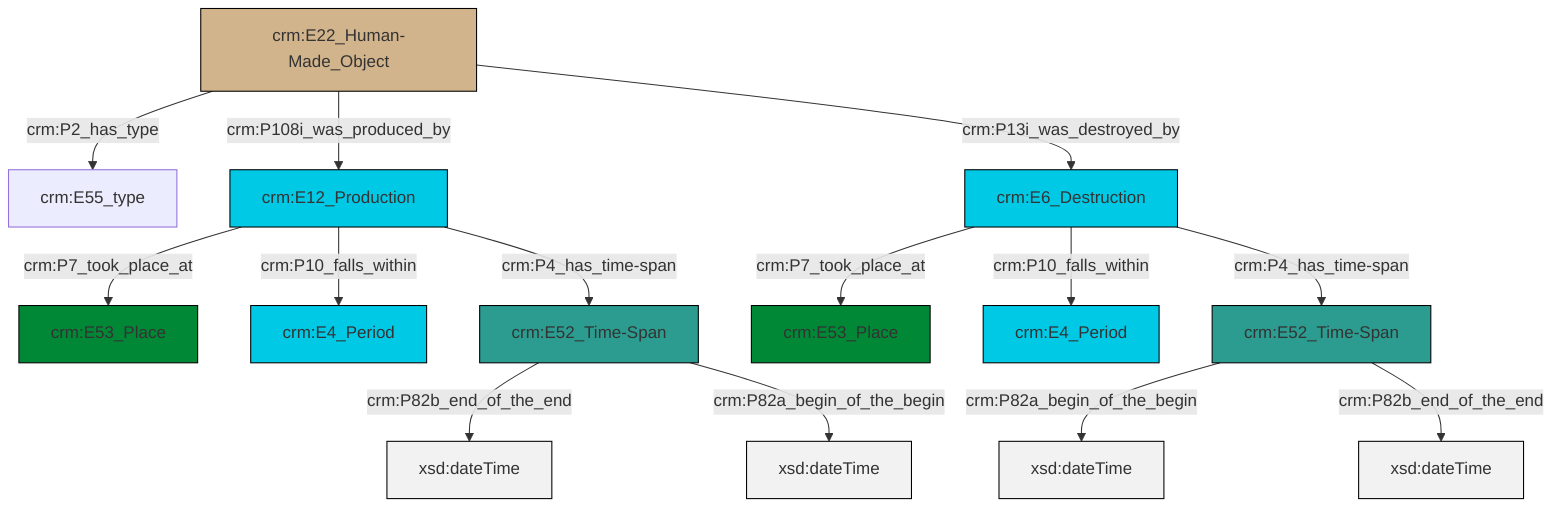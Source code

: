 graph TD
classDef Literal fill:#f2f2f2,stroke:#000000;
classDef CRM_Entity fill:#FFFFFF,stroke:#000000;
classDef Temporal_Entity fill:#00C9E6, stroke:#000000;
classDef Type fill:#E18312, stroke:#000000;
classDef Time-Span fill:#2C9C91, stroke:#000000;
classDef Appellation fill:#FFEB7F, stroke:#000000;
classDef Place fill:#008836, stroke:#000000;
classDef Persistent_Item fill:#B266B2, stroke:#000000;
classDef Conceptual_Object fill:#FFD700, stroke:#000000;
classDef Physical_Thing fill:#D2B48C, stroke:#000000;
classDef Actor fill:#f58aad, stroke:#000000;
classDef PC_Classes fill:#4ce600, stroke:#000000;
classDef Multi fill:#cccccc,stroke:#000000;

4["crm:E22_Human-Made_Object"]:::Physical_Thing -->|crm:P2_has_type| 5["crm:E55_type"]:::Default
6["crm:E12_Production"]:::Temporal_Entity -->|crm:P7_took_place_at| 2["crm:E53_Place"]:::Place
7["crm:E6_Destruction"]:::Temporal_Entity -->|crm:P7_took_place_at| 8["crm:E53_Place"]:::Place
11["crm:E52_Time-Span"]:::Time-Span -->|crm:P82a_begin_of_the_begin| 12[xsd:dateTime]:::Literal
4["crm:E22_Human-Made_Object"]:::Physical_Thing -->|crm:P108i_was_produced_by| 6["crm:E12_Production"]:::Temporal_Entity
11["crm:E52_Time-Span"]:::Time-Span -->|crm:P82b_end_of_the_end| 15[xsd:dateTime]:::Literal
0["crm:E52_Time-Span"]:::Time-Span -->|crm:P82b_end_of_the_end| 16[xsd:dateTime]:::Literal
7["crm:E6_Destruction"]:::Temporal_Entity -->|crm:P10_falls_within| 9["crm:E4_Period"]:::Temporal_Entity
6["crm:E12_Production"]:::Temporal_Entity -->|crm:P10_falls_within| 13["crm:E4_Period"]:::Temporal_Entity
4["crm:E22_Human-Made_Object"]:::Physical_Thing -->|crm:P13i_was_destroyed_by| 7["crm:E6_Destruction"]:::Temporal_Entity
6["crm:E12_Production"]:::Temporal_Entity -->|crm:P4_has_time-span| 0["crm:E52_Time-Span"]:::Time-Span
7["crm:E6_Destruction"]:::Temporal_Entity -->|crm:P4_has_time-span| 11["crm:E52_Time-Span"]:::Time-Span
0["crm:E52_Time-Span"]:::Time-Span -->|crm:P82a_begin_of_the_begin| 22[xsd:dateTime]:::Literal